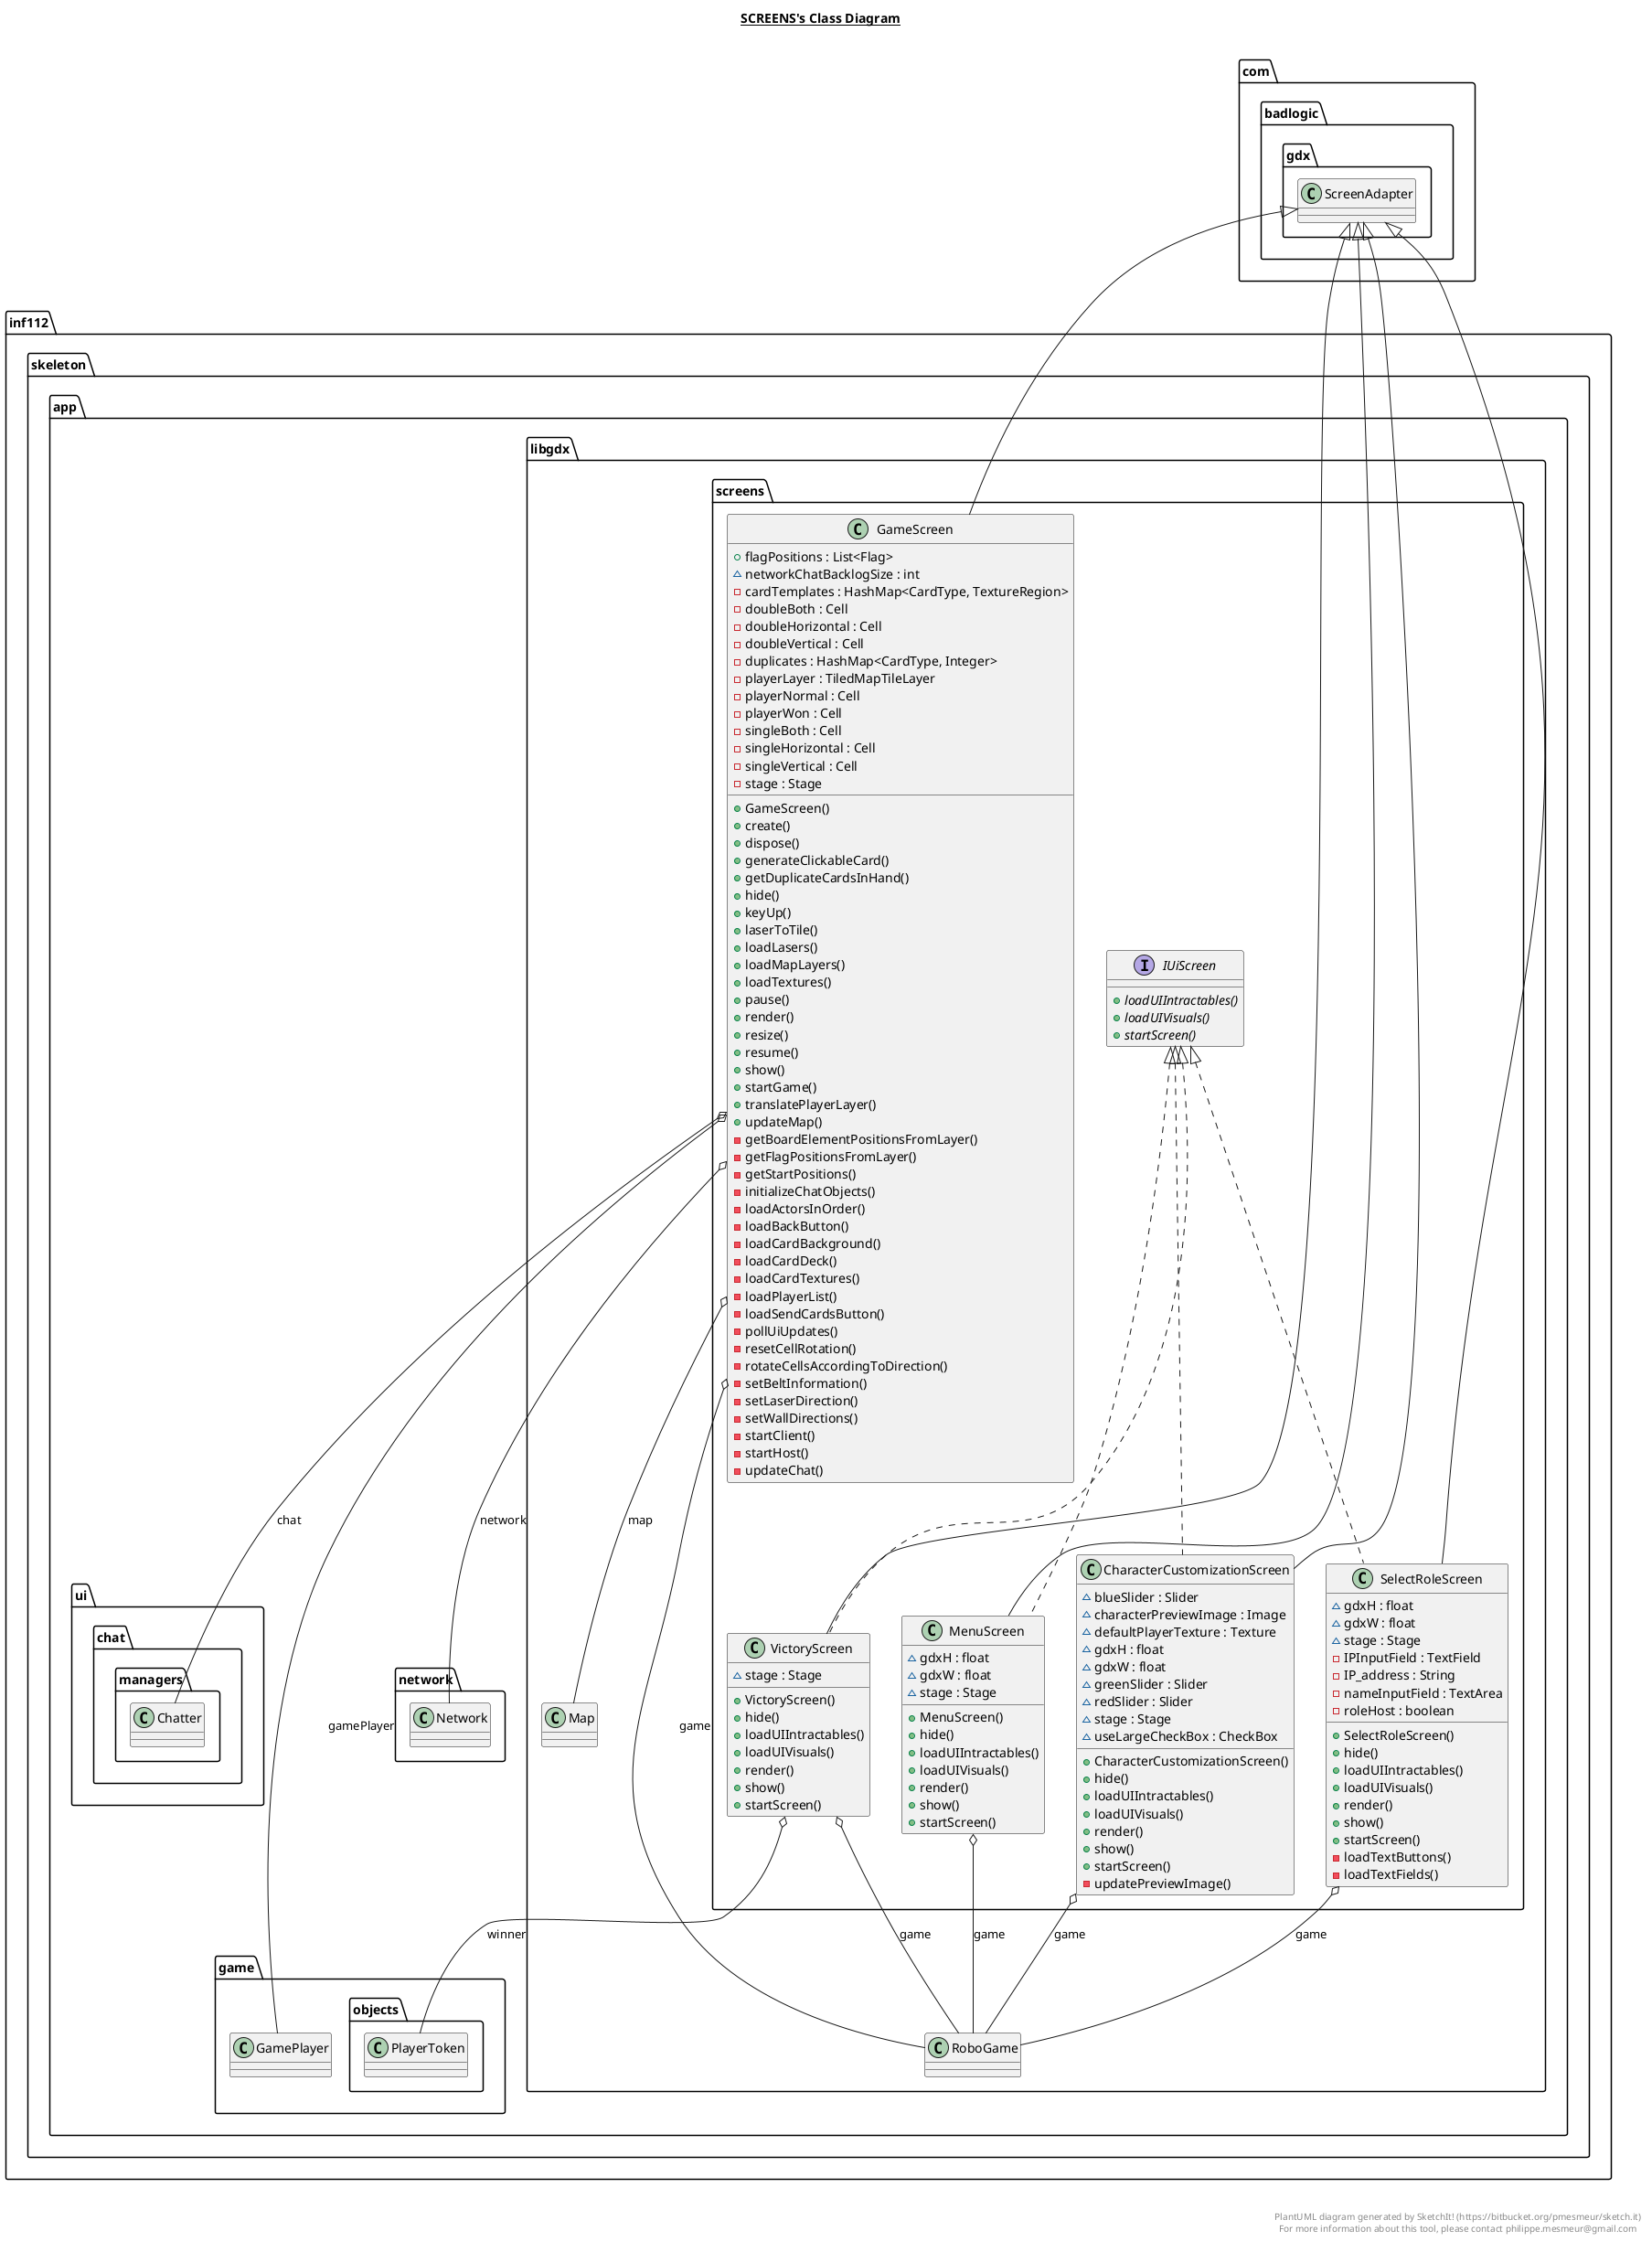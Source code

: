 @startuml

title __SCREENS's Class Diagram__\n

  namespace inf112.skeleton.app {
    namespace libgdx {
      namespace screens {
        class inf112.skeleton.app.libgdx.screens.CharacterCustomizationScreen {
            ~ blueSlider : Slider
            ~ characterPreviewImage : Image
            ~ defaultPlayerTexture : Texture
            ~ gdxH : float
            ~ gdxW : float
            ~ greenSlider : Slider
            ~ redSlider : Slider
            ~ stage : Stage
            ~ useLargeCheckBox : CheckBox
            + CharacterCustomizationScreen()
            + hide()
            + loadUIIntractables()
            + loadUIVisuals()
            + render()
            + show()
            + startScreen()
            - updatePreviewImage()
        }
      }
    }
  }
  

  namespace inf112.skeleton.app {
    namespace libgdx {
      namespace screens {
        class inf112.skeleton.app.libgdx.screens.GameScreen {
            + flagPositions : List<Flag>
            ~ networkChatBacklogSize : int
            - cardTemplates : HashMap<CardType, TextureRegion>
            - doubleBoth : Cell
            - doubleHorizontal : Cell
            - doubleVertical : Cell
            - duplicates : HashMap<CardType, Integer>
            - playerLayer : TiledMapTileLayer
            - playerNormal : Cell
            - playerWon : Cell
            - singleBoth : Cell
            - singleHorizontal : Cell
            - singleVertical : Cell
            - stage : Stage
            + GameScreen()
            + create()
            + dispose()
            + generateClickableCard()
            + getDuplicateCardsInHand()
            + hide()
            + keyUp()
            + laserToTile()
            + loadLasers()
            + loadMapLayers()
            + loadTextures()
            + pause()
            + render()
            + resize()
            + resume()
            + show()
            + startGame()
            + translatePlayerLayer()
            + updateMap()
            - getBoardElementPositionsFromLayer()
            - getFlagPositionsFromLayer()
            - getStartPositions()
            - initializeChatObjects()
            - loadActorsInOrder()
            - loadBackButton()
            - loadCardBackground()
            - loadCardDeck()
            - loadCardTextures()
            - loadPlayerList()
            - loadSendCardsButton()
            - pollUiUpdates()
            - resetCellRotation()
            - rotateCellsAccordingToDirection()
            - setBeltInformation()
            - setLaserDirection()
            - setWallDirections()
            - startClient()
            - startHost()
            - updateChat()
        }
      }
    }
  }
  

  namespace inf112.skeleton.app {
    namespace libgdx {
      namespace screens {
        interface inf112.skeleton.app.libgdx.screens.IUiScreen {
            {abstract} + loadUIIntractables()
            {abstract} + loadUIVisuals()
            {abstract} + startScreen()
        }
      }
    }
  }
  

  namespace inf112.skeleton.app {
    namespace libgdx {
      namespace screens {
        class inf112.skeleton.app.libgdx.screens.MenuScreen {
            ~ gdxH : float
            ~ gdxW : float
            ~ stage : Stage
            + MenuScreen()
            + hide()
            + loadUIIntractables()
            + loadUIVisuals()
            + render()
            + show()
            + startScreen()
        }
      }
    }
  }
  

  namespace inf112.skeleton.app {
    namespace libgdx {
      namespace screens {
        class inf112.skeleton.app.libgdx.screens.SelectRoleScreen {
            ~ gdxH : float
            ~ gdxW : float
            ~ stage : Stage
            - IPInputField : TextField
            - IP_address : String
            - nameInputField : TextArea
            - roleHost : boolean
            + SelectRoleScreen()
            + hide()
            + loadUIIntractables()
            + loadUIVisuals()
            + render()
            + show()
            + startScreen()
            - loadTextButtons()
            - loadTextFields()
        }
      }
    }
  }
  

  namespace inf112.skeleton.app {
    namespace libgdx {
      namespace screens {
        class inf112.skeleton.app.libgdx.screens.VictoryScreen {
            ~ stage : Stage
            + VictoryScreen()
            + hide()
            + loadUIIntractables()
            + loadUIVisuals()
            + render()
            + show()
            + startScreen()
        }
      }
    }
  }
  

  inf112.skeleton.app.libgdx.screens.CharacterCustomizationScreen .up.|> inf112.skeleton.app.libgdx.screens.IUiScreen
  inf112.skeleton.app.libgdx.screens.CharacterCustomizationScreen -up-|> com.badlogic.gdx.ScreenAdapter
  inf112.skeleton.app.libgdx.screens.CharacterCustomizationScreen o-- inf112.skeleton.app.libgdx.RoboGame : game
  inf112.skeleton.app.libgdx.screens.GameScreen -up-|> com.badlogic.gdx.ScreenAdapter
  inf112.skeleton.app.libgdx.screens.GameScreen o-- inf112.skeleton.app.ui.chat.managers.Chatter : chat
  inf112.skeleton.app.libgdx.screens.GameScreen o-- inf112.skeleton.app.game.GamePlayer : gamePlayer
  inf112.skeleton.app.libgdx.screens.GameScreen o-- inf112.skeleton.app.libgdx.Map : map
  inf112.skeleton.app.libgdx.screens.GameScreen o-- inf112.skeleton.app.network.Network : network
  inf112.skeleton.app.libgdx.screens.GameScreen o-- inf112.skeleton.app.libgdx.RoboGame : game
  inf112.skeleton.app.libgdx.screens.MenuScreen .up.|> inf112.skeleton.app.libgdx.screens.IUiScreen
  inf112.skeleton.app.libgdx.screens.MenuScreen -up-|> com.badlogic.gdx.ScreenAdapter
  inf112.skeleton.app.libgdx.screens.MenuScreen o-- inf112.skeleton.app.libgdx.RoboGame : game
  inf112.skeleton.app.libgdx.screens.SelectRoleScreen .up.|> inf112.skeleton.app.libgdx.screens.IUiScreen
  inf112.skeleton.app.libgdx.screens.SelectRoleScreen -up-|> com.badlogic.gdx.ScreenAdapter
  inf112.skeleton.app.libgdx.screens.SelectRoleScreen o-- inf112.skeleton.app.libgdx.RoboGame : game
  inf112.skeleton.app.libgdx.screens.VictoryScreen .up.|> inf112.skeleton.app.libgdx.screens.IUiScreen
  inf112.skeleton.app.libgdx.screens.VictoryScreen -up-|> com.badlogic.gdx.ScreenAdapter
  inf112.skeleton.app.libgdx.screens.VictoryScreen o-- inf112.skeleton.app.game.objects.PlayerToken : winner
  inf112.skeleton.app.libgdx.screens.VictoryScreen o-- inf112.skeleton.app.libgdx.RoboGame : game


right footer


PlantUML diagram generated by SketchIt! (https://bitbucket.org/pmesmeur/sketch.it)
For more information about this tool, please contact philippe.mesmeur@gmail.com
endfooter

@enduml

